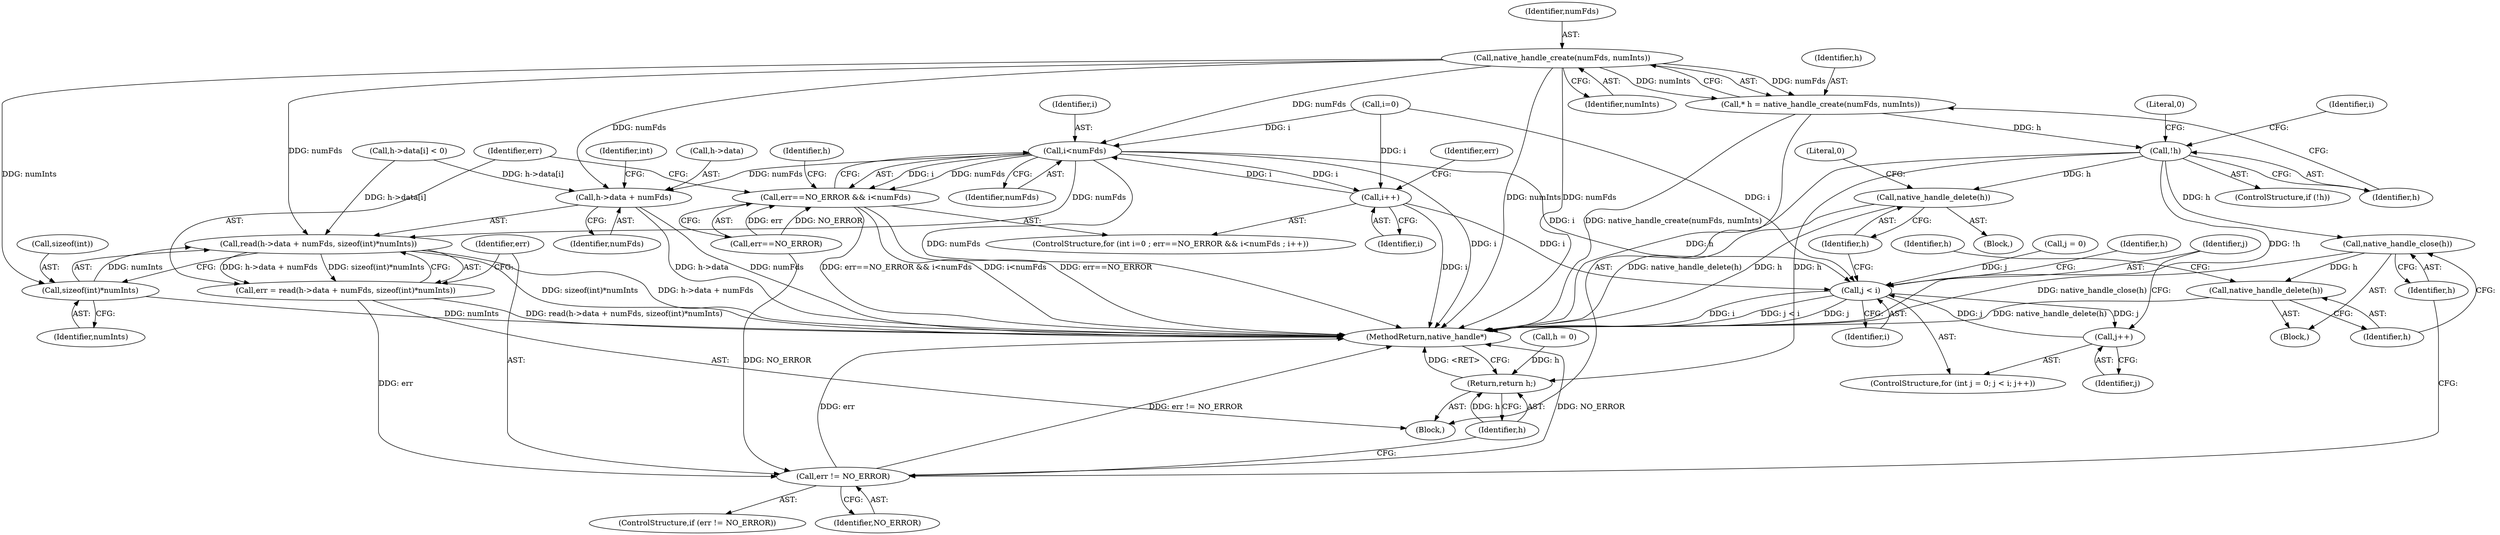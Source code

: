 digraph "0_Android_54cb02ad733fb71b1bdf78590428817fb780aff8@API" {
"1000130" [label="(Call,native_handle_create(numFds, numInts))"];
"1000128" [label="(Call,* h = native_handle_create(numFds, numInts))"];
"1000134" [label="(Call,!h)"];
"1000188" [label="(Call,native_handle_delete(h))"];
"1000209" [label="(Call,native_handle_close(h))"];
"1000211" [label="(Call,native_handle_delete(h))"];
"1000216" [label="(Return,return h;)"];
"1000148" [label="(Call,i<numFds)"];
"1000144" [label="(Call,err==NO_ERROR && i<numFds)"];
"1000151" [label="(Call,i++)"];
"1000176" [label="(Call,j < i)"];
"1000179" [label="(Call,j++)"];
"1000194" [label="(Call,read(h->data + numFds, sizeof(int)*numInts))"];
"1000192" [label="(Call,err = read(h->data + numFds, sizeof(int)*numInts))"];
"1000205" [label="(Call,err != NO_ERROR)"];
"1000195" [label="(Call,h->data + numFds)"];
"1000200" [label="(Call,sizeof(int)*numInts)"];
"1000130" [label="(Call,native_handle_create(numFds, numInts))"];
"1000189" [label="(Identifier,h)"];
"1000206" [label="(Identifier,err)"];
"1000142" [label="(Identifier,i)"];
"1000138" [label="(Literal,0)"];
"1000204" [label="(ControlStructure,if (err != NO_ERROR))"];
"1000170" [label="(Block,)"];
"1000101" [label="(Block,)"];
"1000145" [label="(Call,err==NO_ERROR)"];
"1000179" [label="(Call,j++)"];
"1000163" [label="(Call,h->data[i] < 0)"];
"1000151" [label="(Call,i++)"];
"1000199" [label="(Identifier,numFds)"];
"1000157" [label="(Identifier,h)"];
"1000144" [label="(Call,err==NO_ERROR && i<numFds)"];
"1000194" [label="(Call,read(h->data + numFds, sizeof(int)*numInts))"];
"1000180" [label="(Identifier,j)"];
"1000196" [label="(Call,h->data)"];
"1000212" [label="(Identifier,h)"];
"1000205" [label="(Call,err != NO_ERROR)"];
"1000133" [label="(ControlStructure,if (!h))"];
"1000213" [label="(Call,h = 0)"];
"1000141" [label="(Call,i=0)"];
"1000178" [label="(Identifier,i)"];
"1000193" [label="(Identifier,err)"];
"1000135" [label="(Identifier,h)"];
"1000207" [label="(Identifier,NO_ERROR)"];
"1000191" [label="(Literal,0)"];
"1000129" [label="(Identifier,h)"];
"1000173" [label="(Call,j = 0)"];
"1000208" [label="(Block,)"];
"1000176" [label="(Call,j < i)"];
"1000131" [label="(Identifier,numFds)"];
"1000150" [label="(Identifier,numFds)"];
"1000211" [label="(Call,native_handle_delete(h))"];
"1000152" [label="(Identifier,i)"];
"1000200" [label="(Call,sizeof(int)*numInts)"];
"1000216" [label="(Return,return h;)"];
"1000128" [label="(Call,* h = native_handle_create(numFds, numInts))"];
"1000149" [label="(Identifier,i)"];
"1000217" [label="(Identifier,h)"];
"1000192" [label="(Call,err = read(h->data + numFds, sizeof(int)*numInts))"];
"1000195" [label="(Call,h->data + numFds)"];
"1000210" [label="(Identifier,h)"];
"1000218" [label="(MethodReturn,native_handle*)"];
"1000214" [label="(Identifier,h)"];
"1000185" [label="(Identifier,h)"];
"1000201" [label="(Call,sizeof(int))"];
"1000134" [label="(Call,!h)"];
"1000177" [label="(Identifier,j)"];
"1000203" [label="(Identifier,numInts)"];
"1000209" [label="(Call,native_handle_close(h))"];
"1000148" [label="(Call,i<numFds)"];
"1000139" [label="(ControlStructure,for (int i=0 ; err==NO_ERROR && i<numFds ; i++))"];
"1000171" [label="(ControlStructure,for (int j = 0; j < i; j++))"];
"1000202" [label="(Identifier,int)"];
"1000146" [label="(Identifier,err)"];
"1000132" [label="(Identifier,numInts)"];
"1000188" [label="(Call,native_handle_delete(h))"];
"1000130" -> "1000128"  [label="AST: "];
"1000130" -> "1000132"  [label="CFG: "];
"1000131" -> "1000130"  [label="AST: "];
"1000132" -> "1000130"  [label="AST: "];
"1000128" -> "1000130"  [label="CFG: "];
"1000130" -> "1000218"  [label="DDG: numInts"];
"1000130" -> "1000218"  [label="DDG: numFds"];
"1000130" -> "1000128"  [label="DDG: numFds"];
"1000130" -> "1000128"  [label="DDG: numInts"];
"1000130" -> "1000148"  [label="DDG: numFds"];
"1000130" -> "1000194"  [label="DDG: numFds"];
"1000130" -> "1000195"  [label="DDG: numFds"];
"1000130" -> "1000200"  [label="DDG: numInts"];
"1000128" -> "1000101"  [label="AST: "];
"1000129" -> "1000128"  [label="AST: "];
"1000135" -> "1000128"  [label="CFG: "];
"1000128" -> "1000218"  [label="DDG: native_handle_create(numFds, numInts)"];
"1000128" -> "1000134"  [label="DDG: h"];
"1000134" -> "1000133"  [label="AST: "];
"1000134" -> "1000135"  [label="CFG: "];
"1000135" -> "1000134"  [label="AST: "];
"1000138" -> "1000134"  [label="CFG: "];
"1000142" -> "1000134"  [label="CFG: "];
"1000134" -> "1000218"  [label="DDG: !h"];
"1000134" -> "1000218"  [label="DDG: h"];
"1000134" -> "1000188"  [label="DDG: h"];
"1000134" -> "1000209"  [label="DDG: h"];
"1000134" -> "1000216"  [label="DDG: h"];
"1000188" -> "1000170"  [label="AST: "];
"1000188" -> "1000189"  [label="CFG: "];
"1000189" -> "1000188"  [label="AST: "];
"1000191" -> "1000188"  [label="CFG: "];
"1000188" -> "1000218"  [label="DDG: native_handle_delete(h)"];
"1000188" -> "1000218"  [label="DDG: h"];
"1000209" -> "1000208"  [label="AST: "];
"1000209" -> "1000210"  [label="CFG: "];
"1000210" -> "1000209"  [label="AST: "];
"1000212" -> "1000209"  [label="CFG: "];
"1000209" -> "1000218"  [label="DDG: native_handle_close(h)"];
"1000209" -> "1000211"  [label="DDG: h"];
"1000211" -> "1000208"  [label="AST: "];
"1000211" -> "1000212"  [label="CFG: "];
"1000212" -> "1000211"  [label="AST: "];
"1000214" -> "1000211"  [label="CFG: "];
"1000211" -> "1000218"  [label="DDG: native_handle_delete(h)"];
"1000216" -> "1000101"  [label="AST: "];
"1000216" -> "1000217"  [label="CFG: "];
"1000217" -> "1000216"  [label="AST: "];
"1000218" -> "1000216"  [label="CFG: "];
"1000216" -> "1000218"  [label="DDG: <RET>"];
"1000217" -> "1000216"  [label="DDG: h"];
"1000213" -> "1000216"  [label="DDG: h"];
"1000148" -> "1000144"  [label="AST: "];
"1000148" -> "1000150"  [label="CFG: "];
"1000149" -> "1000148"  [label="AST: "];
"1000150" -> "1000148"  [label="AST: "];
"1000144" -> "1000148"  [label="CFG: "];
"1000148" -> "1000218"  [label="DDG: i"];
"1000148" -> "1000218"  [label="DDG: numFds"];
"1000148" -> "1000144"  [label="DDG: i"];
"1000148" -> "1000144"  [label="DDG: numFds"];
"1000141" -> "1000148"  [label="DDG: i"];
"1000151" -> "1000148"  [label="DDG: i"];
"1000148" -> "1000151"  [label="DDG: i"];
"1000148" -> "1000176"  [label="DDG: i"];
"1000148" -> "1000194"  [label="DDG: numFds"];
"1000148" -> "1000195"  [label="DDG: numFds"];
"1000144" -> "1000139"  [label="AST: "];
"1000144" -> "1000145"  [label="CFG: "];
"1000145" -> "1000144"  [label="AST: "];
"1000157" -> "1000144"  [label="CFG: "];
"1000193" -> "1000144"  [label="CFG: "];
"1000144" -> "1000218"  [label="DDG: err==NO_ERROR && i<numFds"];
"1000144" -> "1000218"  [label="DDG: i<numFds"];
"1000144" -> "1000218"  [label="DDG: err==NO_ERROR"];
"1000145" -> "1000144"  [label="DDG: err"];
"1000145" -> "1000144"  [label="DDG: NO_ERROR"];
"1000151" -> "1000139"  [label="AST: "];
"1000151" -> "1000152"  [label="CFG: "];
"1000152" -> "1000151"  [label="AST: "];
"1000146" -> "1000151"  [label="CFG: "];
"1000151" -> "1000218"  [label="DDG: i"];
"1000141" -> "1000151"  [label="DDG: i"];
"1000151" -> "1000176"  [label="DDG: i"];
"1000176" -> "1000171"  [label="AST: "];
"1000176" -> "1000178"  [label="CFG: "];
"1000177" -> "1000176"  [label="AST: "];
"1000178" -> "1000176"  [label="AST: "];
"1000185" -> "1000176"  [label="CFG: "];
"1000189" -> "1000176"  [label="CFG: "];
"1000176" -> "1000218"  [label="DDG: i"];
"1000176" -> "1000218"  [label="DDG: j < i"];
"1000176" -> "1000218"  [label="DDG: j"];
"1000179" -> "1000176"  [label="DDG: j"];
"1000173" -> "1000176"  [label="DDG: j"];
"1000141" -> "1000176"  [label="DDG: i"];
"1000176" -> "1000179"  [label="DDG: j"];
"1000179" -> "1000171"  [label="AST: "];
"1000179" -> "1000180"  [label="CFG: "];
"1000180" -> "1000179"  [label="AST: "];
"1000177" -> "1000179"  [label="CFG: "];
"1000194" -> "1000192"  [label="AST: "];
"1000194" -> "1000200"  [label="CFG: "];
"1000195" -> "1000194"  [label="AST: "];
"1000200" -> "1000194"  [label="AST: "];
"1000192" -> "1000194"  [label="CFG: "];
"1000194" -> "1000218"  [label="DDG: sizeof(int)*numInts"];
"1000194" -> "1000218"  [label="DDG: h->data + numFds"];
"1000194" -> "1000192"  [label="DDG: h->data + numFds"];
"1000194" -> "1000192"  [label="DDG: sizeof(int)*numInts"];
"1000163" -> "1000194"  [label="DDG: h->data[i]"];
"1000200" -> "1000194"  [label="DDG: numInts"];
"1000192" -> "1000101"  [label="AST: "];
"1000193" -> "1000192"  [label="AST: "];
"1000206" -> "1000192"  [label="CFG: "];
"1000192" -> "1000218"  [label="DDG: read(h->data + numFds, sizeof(int)*numInts)"];
"1000192" -> "1000205"  [label="DDG: err"];
"1000205" -> "1000204"  [label="AST: "];
"1000205" -> "1000207"  [label="CFG: "];
"1000206" -> "1000205"  [label="AST: "];
"1000207" -> "1000205"  [label="AST: "];
"1000210" -> "1000205"  [label="CFG: "];
"1000217" -> "1000205"  [label="CFG: "];
"1000205" -> "1000218"  [label="DDG: NO_ERROR"];
"1000205" -> "1000218"  [label="DDG: err"];
"1000205" -> "1000218"  [label="DDG: err != NO_ERROR"];
"1000145" -> "1000205"  [label="DDG: NO_ERROR"];
"1000195" -> "1000199"  [label="CFG: "];
"1000196" -> "1000195"  [label="AST: "];
"1000199" -> "1000195"  [label="AST: "];
"1000202" -> "1000195"  [label="CFG: "];
"1000195" -> "1000218"  [label="DDG: numFds"];
"1000195" -> "1000218"  [label="DDG: h->data"];
"1000163" -> "1000195"  [label="DDG: h->data[i]"];
"1000200" -> "1000203"  [label="CFG: "];
"1000201" -> "1000200"  [label="AST: "];
"1000203" -> "1000200"  [label="AST: "];
"1000200" -> "1000218"  [label="DDG: numInts"];
}
